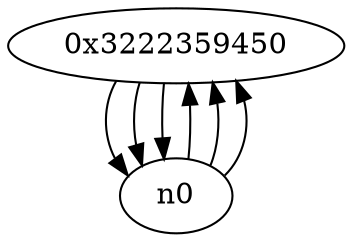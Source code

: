 digraph G{
/* nodes */
  n1 [label="0x3222359450"]
/* edges */
n1 -> n0;
n1 -> n0;
n1 -> n0;
n0 -> n1;
n0 -> n1;
n0 -> n1;
}
